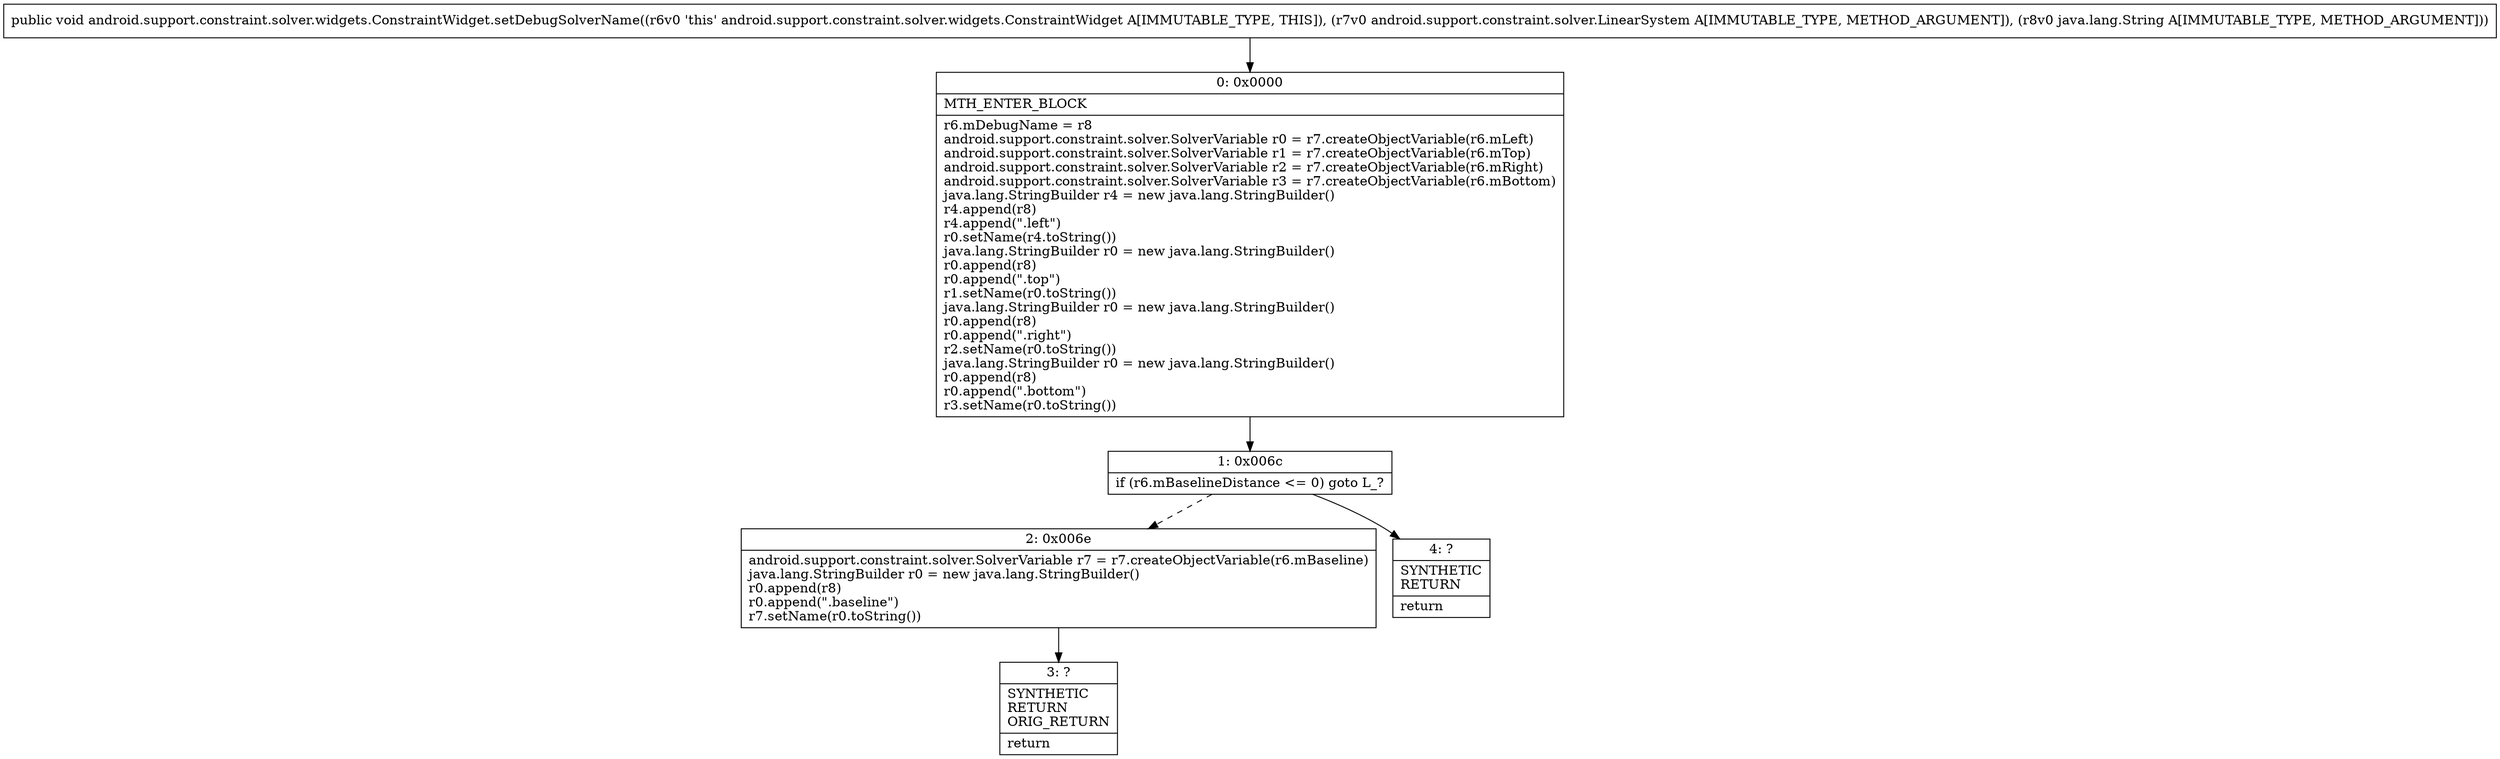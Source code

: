 digraph "CFG forandroid.support.constraint.solver.widgets.ConstraintWidget.setDebugSolverName(Landroid\/support\/constraint\/solver\/LinearSystem;Ljava\/lang\/String;)V" {
Node_0 [shape=record,label="{0\:\ 0x0000|MTH_ENTER_BLOCK\l|r6.mDebugName = r8\landroid.support.constraint.solver.SolverVariable r0 = r7.createObjectVariable(r6.mLeft)\landroid.support.constraint.solver.SolverVariable r1 = r7.createObjectVariable(r6.mTop)\landroid.support.constraint.solver.SolverVariable r2 = r7.createObjectVariable(r6.mRight)\landroid.support.constraint.solver.SolverVariable r3 = r7.createObjectVariable(r6.mBottom)\ljava.lang.StringBuilder r4 = new java.lang.StringBuilder()\lr4.append(r8)\lr4.append(\".left\")\lr0.setName(r4.toString())\ljava.lang.StringBuilder r0 = new java.lang.StringBuilder()\lr0.append(r8)\lr0.append(\".top\")\lr1.setName(r0.toString())\ljava.lang.StringBuilder r0 = new java.lang.StringBuilder()\lr0.append(r8)\lr0.append(\".right\")\lr2.setName(r0.toString())\ljava.lang.StringBuilder r0 = new java.lang.StringBuilder()\lr0.append(r8)\lr0.append(\".bottom\")\lr3.setName(r0.toString())\l}"];
Node_1 [shape=record,label="{1\:\ 0x006c|if (r6.mBaselineDistance \<= 0) goto L_?\l}"];
Node_2 [shape=record,label="{2\:\ 0x006e|android.support.constraint.solver.SolverVariable r7 = r7.createObjectVariable(r6.mBaseline)\ljava.lang.StringBuilder r0 = new java.lang.StringBuilder()\lr0.append(r8)\lr0.append(\".baseline\")\lr7.setName(r0.toString())\l}"];
Node_3 [shape=record,label="{3\:\ ?|SYNTHETIC\lRETURN\lORIG_RETURN\l|return\l}"];
Node_4 [shape=record,label="{4\:\ ?|SYNTHETIC\lRETURN\l|return\l}"];
MethodNode[shape=record,label="{public void android.support.constraint.solver.widgets.ConstraintWidget.setDebugSolverName((r6v0 'this' android.support.constraint.solver.widgets.ConstraintWidget A[IMMUTABLE_TYPE, THIS]), (r7v0 android.support.constraint.solver.LinearSystem A[IMMUTABLE_TYPE, METHOD_ARGUMENT]), (r8v0 java.lang.String A[IMMUTABLE_TYPE, METHOD_ARGUMENT])) }"];
MethodNode -> Node_0;
Node_0 -> Node_1;
Node_1 -> Node_2[style=dashed];
Node_1 -> Node_4;
Node_2 -> Node_3;
}

